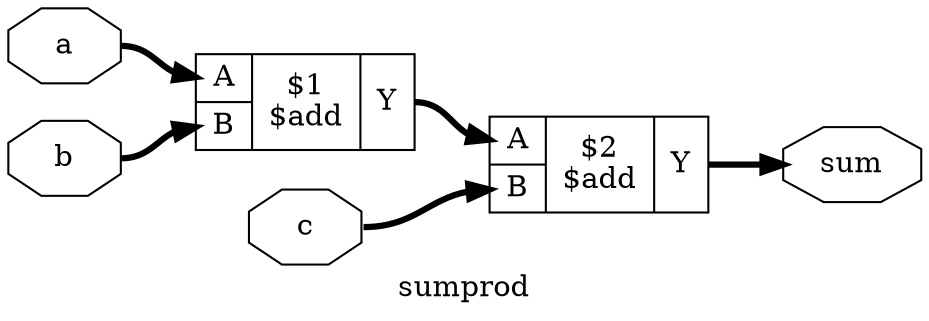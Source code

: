 digraph "sumprod" {
label="sumprod";
rankdir="LR";
remincross=true;
n2 [ shape=octagon, label="a", color="black", fontcolor="black"];
n3 [ shape=octagon, label="b", color="black", fontcolor="black"];
n4 [ shape=octagon, label="c", color="black", fontcolor="black"];
n5 [ shape=octagon, label="sum", color="black", fontcolor="black"];
c9 [ shape=record, label="{{<p6> A|<p7> B}|$1\n$add|{<p8> Y}}",  ];
c10 [ shape=record, label="{{<p6> A|<p7> B}|$2\n$add|{<p8> Y}}",  ];
c9:p8:e -> c10:p6:w [color="black", fontcolor="black", style="setlinewidth(3)", label=""];
n2:e -> c9:p6:w [color="black", fontcolor="black", style="setlinewidth(3)", label=""];
n3:e -> c9:p7:w [color="black", fontcolor="black", style="setlinewidth(3)", label=""];
n4:e -> c10:p7:w [color="black", fontcolor="black", style="setlinewidth(3)", label=""];
c10:p8:e -> n5:w [color="black", fontcolor="black", style="setlinewidth(3)", label=""];
}
